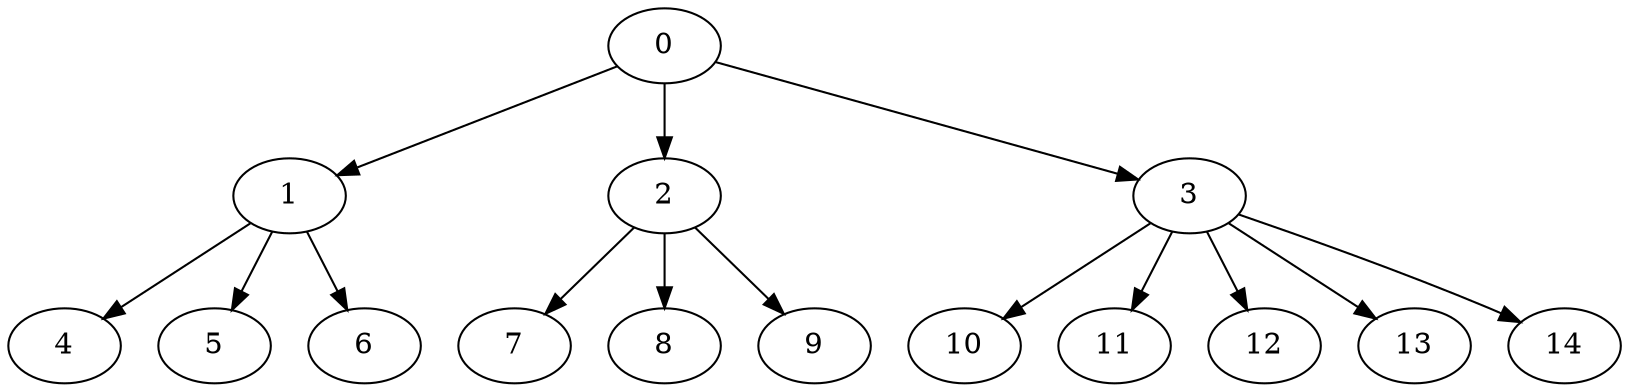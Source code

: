 digraph "OutTree-Balanced-MaxBf-3_Nodes_12_CCR_0.1_WeightType_Random" {
	0	 [Weight=55];
	1	 [Weight=70];
	0 -> 1	 [Weight=10];
	2	 [Weight=90];
	0 -> 2	 [Weight=8];
	3	 [Weight=95];
	0 -> 3	 [Weight=5];
	4	 [Weight=40];
	1 -> 4	 [Weight=12];
	5	 [Weight=25];
	1 -> 5	 [Weight=6];
	6	 [Weight=85];
	1 -> 6	 [Weight=4];
	7	 [Weight=75];
	2 -> 7	 [Weight=6];
	8	 [Weight=45];
	2 -> 8	 [Weight=4];
	9	 [Weight=25];
	2 -> 9	 [Weight=9];
	10	 [Weight=30];
	3 -> 10	 [Weight=5];
	11	 [Weight=65];
	3 -> 11	 [Weight=3];
	12	 [Weight=50];
	3 -> 12	 [Weight=7];
	13	 [Weight=50];
	3 -> 13	 [Weight=7];
	14	 [Weight=50];
	3 -> 14	 [Weight=7];
}
